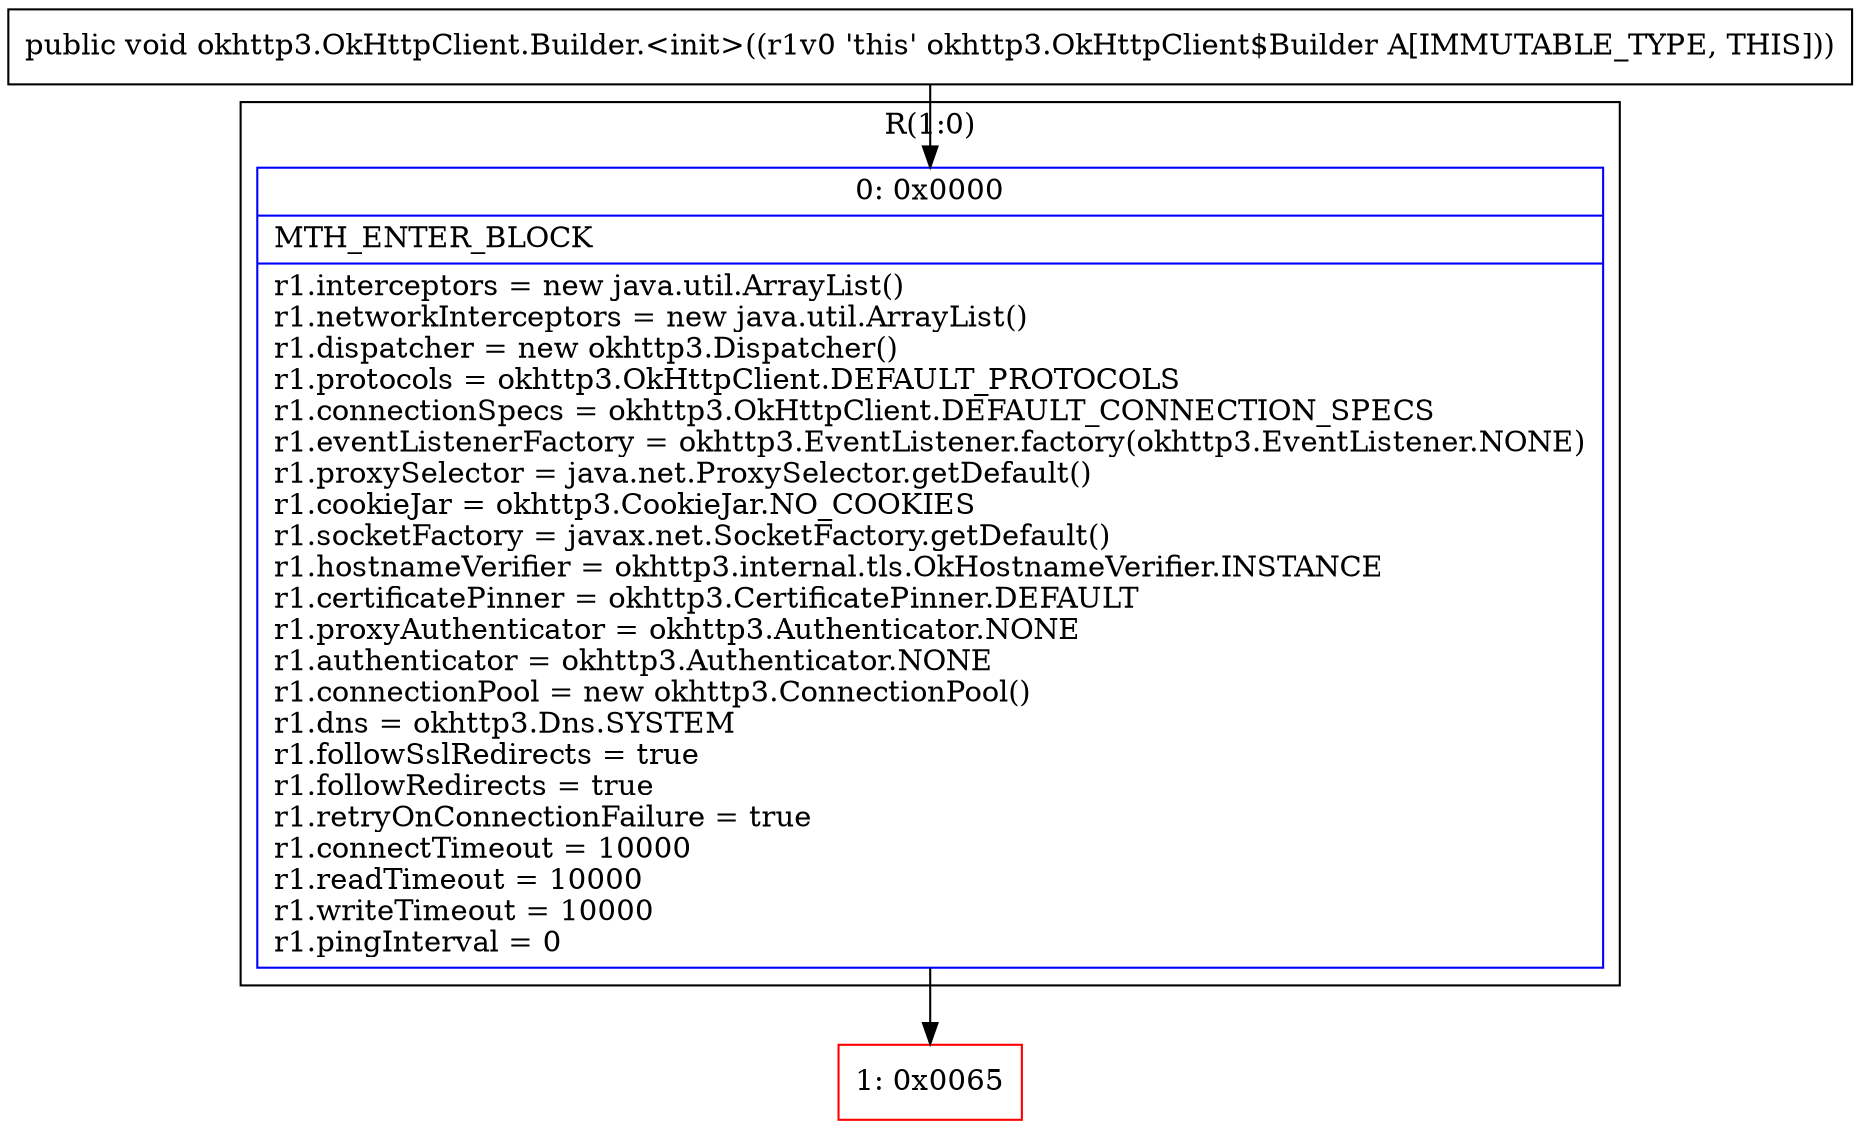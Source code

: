 digraph "CFG forokhttp3.OkHttpClient.Builder.\<init\>()V" {
subgraph cluster_Region_511769453 {
label = "R(1:0)";
node [shape=record,color=blue];
Node_0 [shape=record,label="{0\:\ 0x0000|MTH_ENTER_BLOCK\l|r1.interceptors = new java.util.ArrayList()\lr1.networkInterceptors = new java.util.ArrayList()\lr1.dispatcher = new okhttp3.Dispatcher()\lr1.protocols = okhttp3.OkHttpClient.DEFAULT_PROTOCOLS\lr1.connectionSpecs = okhttp3.OkHttpClient.DEFAULT_CONNECTION_SPECS\lr1.eventListenerFactory = okhttp3.EventListener.factory(okhttp3.EventListener.NONE)\lr1.proxySelector = java.net.ProxySelector.getDefault()\lr1.cookieJar = okhttp3.CookieJar.NO_COOKIES\lr1.socketFactory = javax.net.SocketFactory.getDefault()\lr1.hostnameVerifier = okhttp3.internal.tls.OkHostnameVerifier.INSTANCE\lr1.certificatePinner = okhttp3.CertificatePinner.DEFAULT\lr1.proxyAuthenticator = okhttp3.Authenticator.NONE\lr1.authenticator = okhttp3.Authenticator.NONE\lr1.connectionPool = new okhttp3.ConnectionPool()\lr1.dns = okhttp3.Dns.SYSTEM\lr1.followSslRedirects = true\lr1.followRedirects = true\lr1.retryOnConnectionFailure = true\lr1.connectTimeout = 10000\lr1.readTimeout = 10000\lr1.writeTimeout = 10000\lr1.pingInterval = 0\l}"];
}
Node_1 [shape=record,color=red,label="{1\:\ 0x0065}"];
MethodNode[shape=record,label="{public void okhttp3.OkHttpClient.Builder.\<init\>((r1v0 'this' okhttp3.OkHttpClient$Builder A[IMMUTABLE_TYPE, THIS])) }"];
MethodNode -> Node_0;
Node_0 -> Node_1;
}

